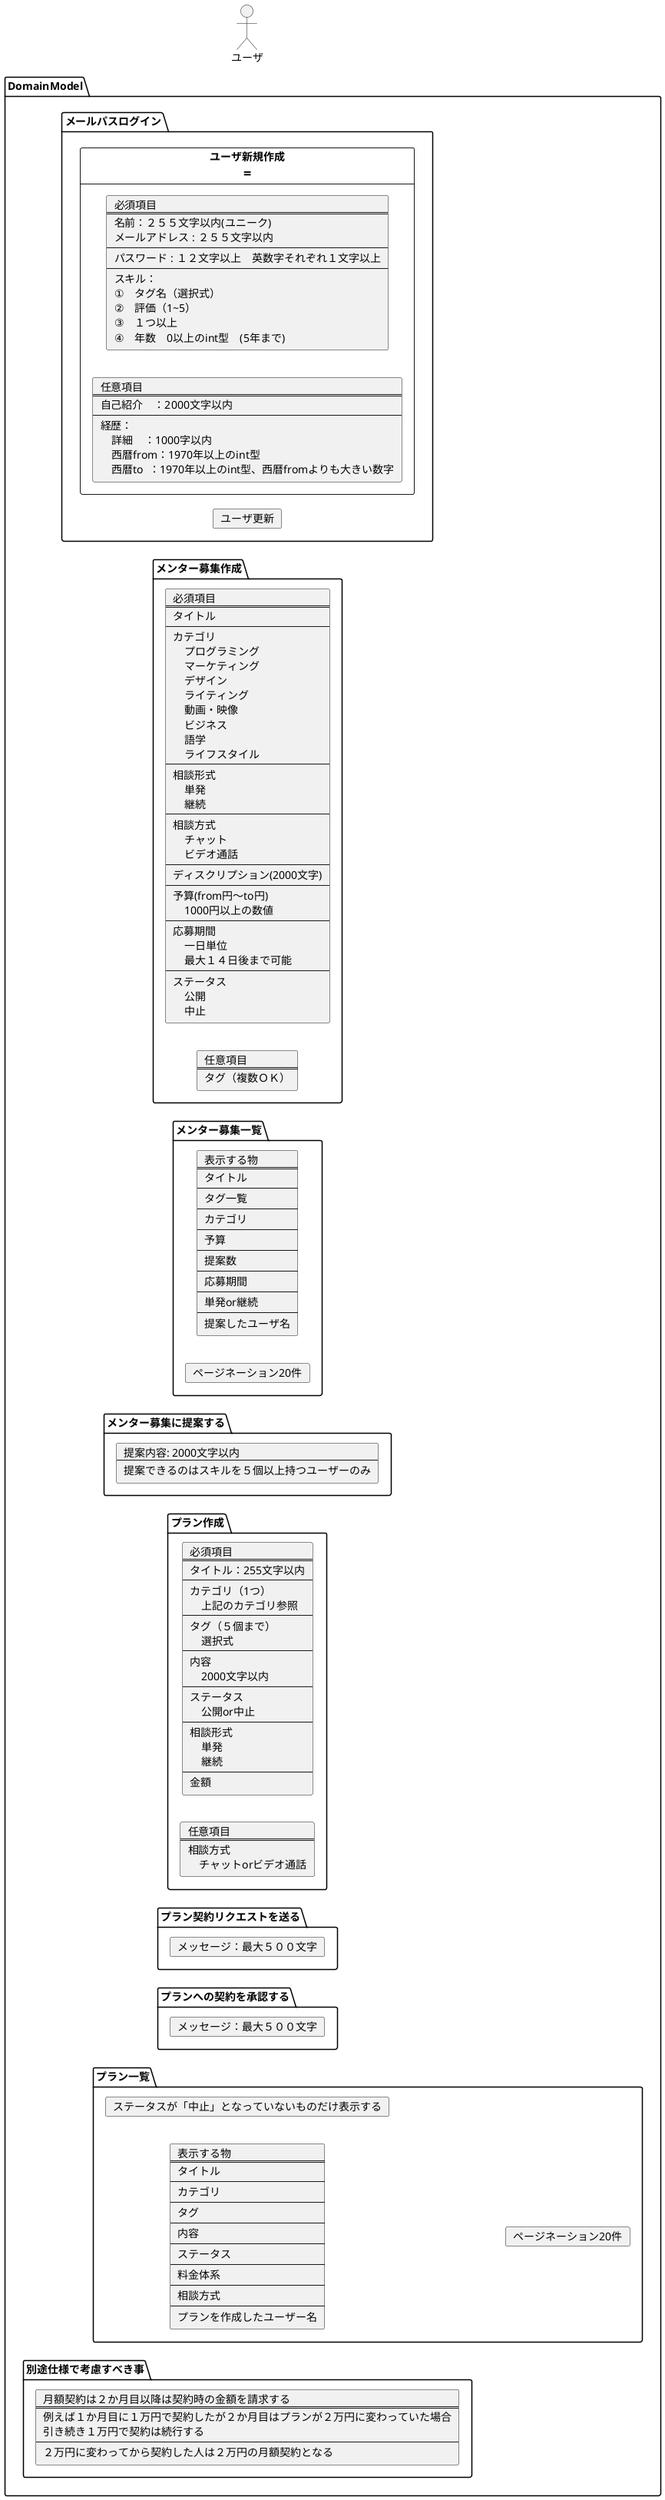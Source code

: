 @startuml curriculum
allowmixing
hide circle
skinparam linetype ortho

left to right direction

mix_actor ユーザ

package DomainModel {

    package メールパスログイン
    {
        card ユーザ更新[
            ユーザ更新
        ]
        
        card ユーザ新規作成[
            ユーザ新規作成
            ==
        ]
        package ユーザ新規作成{
        card 必須項目[
            必須項目
            ==
            名前：２５５文字以内(ユニーク)
            メールアドレス : ２５５文字以内
            --
            パスワード : １２文字以上　英数字それぞれ１文字以上
            --
            スキル：
            ①　タグ名（選択式）
            ②　評価（1~5）
            ③　１つ以上
            ④　年数　0以上のint型　(5年まで)
        ]
        card 任意項目[
            任意項目
            ==
            自己紹介　：2000文字以内
            --
            経歴：
                詳細    ：1000字以内
                西暦from：1970年以上のint型
                西暦to  ：1970年以上のint型、西暦fromよりも大きい数字
        ]
        }
    }

    package メンター募集作成{
        card メンター募集必須項目[
            必須項目
            ==
            タイトル
            --
            カテゴリ
                プログラミング
                マーケティング
                デザイン
                ライティング
                動画・映像
                ビジネス
                語学
                ライフスタイル
            --
            相談形式
                単発
                継続
            --
            相談方式
                チャット
                ビデオ通話
            --
            ディスクリプション(2000文字)
            --
            予算(from円～to円)
                1000円以上の数値
            --
            応募期間
                一日単位
                最大１４日後まで可能
            --
            ステータス
                公開
                中止
        ]
        card メンター募集任意項目[
           任意項目
           ==
           タグ（複数ＯＫ）
        ]
    }

    package メンター募集一覧{
        card 表示するものメンター募集一覧 [
            表示する物
            ==
            タイトル
            --
            タグ一覧
            --
            カテゴリ
            --
            予算
            --
            提案数
            --
            応募期間
            --
            単発or継続
            --
            提案したユーザ名
        ]
        card ページネーション20件メンター募集一覧 [
            ページネーション20件
        ]
    }

    package メンター募集に提案する{
        card メンター募集提案内容 [
           提案内容: 2000文字以内
           --
           提案できるのはスキルを５個以上持つユーザーのみ
        ]
    }

    package プラン作成{
        card 必須項目プラン作成[
            必須項目
            ==
            タイトル：255文字以内
            --
            カテゴリ（1つ）
                上記のカテゴリ参照
            --
            タグ（５個まで）
                選択式
            --
            内容
                2000文字以内
            --
            ステータス 
                公開or中止
            --
            相談形式
                単発
                継続
            --
            金額
        ]
        card 任意項目プラン作成[
            任意項目
            ==
            相談方式
                チャットorビデオ通話
        ]
    }

    package プラン契約リクエストを送る{
        card メッセージプラン契約リクエスト[
           メッセージ：最大５００文字
        ]
    }

    package プランへの契約を承認する{
        card メッセージプラン契約承認[
           メッセージ：最大５００文字
        ]
    }

    package プラン一覧{
        card 表示するものプラン一覧 [
            表示する物
            ==
            タイトル
            --
            カテゴリ
            --
            タグ
            --
            内容
            --
            ステータス
            --
            料金体系
            --
            相談方式
            --
            プランを作成したユーザー名
        ]
        card ステータスが中止となっていないものだけ表示する[
            ステータスが「中止」となっていないものだけ表示する
        ]
        
        card ページネーション20件プラン一覧 [
            ページネーション20件
        ]
    }

    package 別途仕様で考慮すべき事{
        card 月額契約[
            月額契約は２か月目以降は契約時の金額を請求する
            ==
            例えば１か月目に１万円で契約したが２か月目はプランが２万円に変わっていた場合
            引き続き１万円で契約は続行する
            --
            ２万円に変わってから契約した人は２万円の月額契約となる
        ]

    }
   
}
@enduml